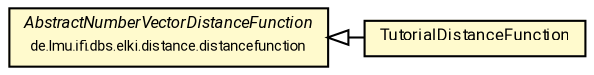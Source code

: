 #!/usr/local/bin/dot
#
# Class diagram 
# Generated by UMLGraph version R5_7_2-60-g0e99a6 (http://www.spinellis.gr/umlgraph/)
#

digraph G {
	graph [fontnames="svg"]
	edge [fontname="Roboto",fontsize=7,labelfontname="Roboto",labelfontsize=7,color="black"];
	node [fontname="Roboto",fontcolor="black",fontsize=8,shape=plaintext,margin=0,width=0,height=0];
	nodesep=0.15;
	ranksep=0.25;
	rankdir=LR;
	// de.lmu.ifi.dbs.elki.distance.distancefunction.AbstractNumberVectorDistanceFunction
	c10411169 [label=<<table title="de.lmu.ifi.dbs.elki.distance.distancefunction.AbstractNumberVectorDistanceFunction" border="0" cellborder="1" cellspacing="0" cellpadding="2" bgcolor="LemonChiffon" href="../../de/lmu/ifi/dbs/elki/distance/distancefunction/AbstractNumberVectorDistanceFunction.html" target="_parent">
		<tr><td><table border="0" cellspacing="0" cellpadding="1">
		<tr><td align="center" balign="center"> <font face="Roboto"><i>AbstractNumberVectorDistanceFunction</i></font> </td></tr>
		<tr><td align="center" balign="center"> <font face="Roboto" point-size="7.0">de.lmu.ifi.dbs.elki.distance.distancefunction</font> </td></tr>
		</table></td></tr>
		</table>>, URL="../../de/lmu/ifi/dbs/elki/distance/distancefunction/AbstractNumberVectorDistanceFunction.html"];
	// tutorial.distancefunction.TutorialDistanceFunction
	c10412798 [label=<<table title="tutorial.distancefunction.TutorialDistanceFunction" border="0" cellborder="1" cellspacing="0" cellpadding="2" bgcolor="lemonChiffon" href="TutorialDistanceFunction.html" target="_parent">
		<tr><td><table border="0" cellspacing="0" cellpadding="1">
		<tr><td align="center" balign="center"> <font face="Roboto">TutorialDistanceFunction</font> </td></tr>
		</table></td></tr>
		</table>>, URL="TutorialDistanceFunction.html"];
	// tutorial.distancefunction.TutorialDistanceFunction extends de.lmu.ifi.dbs.elki.distance.distancefunction.AbstractNumberVectorDistanceFunction
	c10411169 -> c10412798 [arrowtail=empty,dir=back,weight=10];
}

